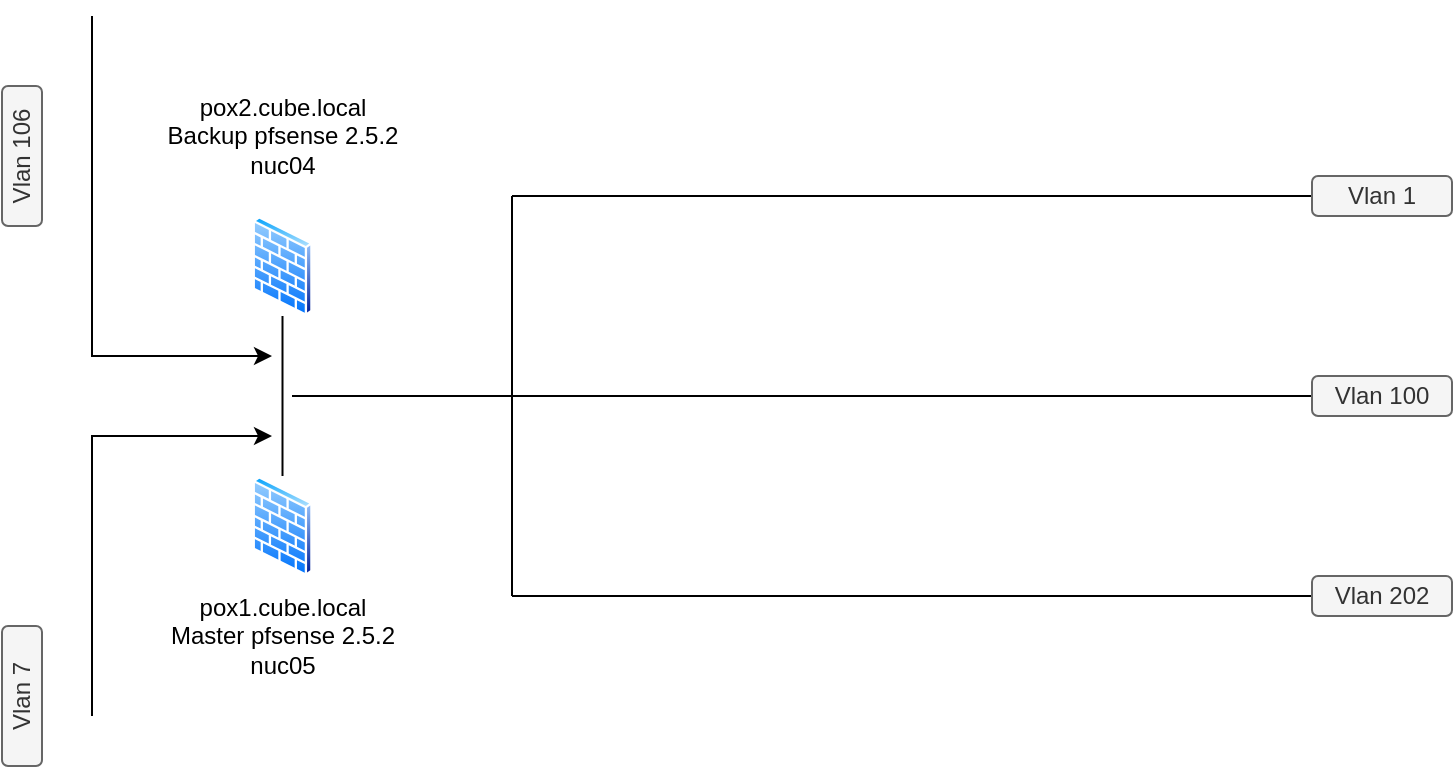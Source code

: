<mxfile version="26.0.10">
  <diagram name="Page-1" id="4XsgplsU4JQsvvkTDyJq">
    <mxGraphModel dx="1050" dy="565" grid="1" gridSize="10" guides="1" tooltips="1" connect="1" arrows="1" fold="1" page="1" pageScale="1" pageWidth="827" pageHeight="1169" math="0" shadow="0">
      <root>
        <mxCell id="0" />
        <mxCell id="1" parent="0" />
        <mxCell id="lr8Hqg_oxct5Z8LOXTPq-1" value="" style="image;aspect=fixed;perimeter=ellipsePerimeter;html=1;align=center;shadow=0;dashed=0;spacingTop=3;image=img/lib/active_directory/firewall.svg;" vertex="1" parent="1">
          <mxGeometry x="160" y="170" width="30.5" height="50" as="geometry" />
        </mxCell>
        <mxCell id="lr8Hqg_oxct5Z8LOXTPq-2" value="" style="image;aspect=fixed;perimeter=ellipsePerimeter;html=1;align=center;shadow=0;dashed=0;spacingTop=3;image=img/lib/active_directory/firewall.svg;" vertex="1" parent="1">
          <mxGeometry x="160" y="300" width="30.5" height="50" as="geometry" />
        </mxCell>
        <mxCell id="lr8Hqg_oxct5Z8LOXTPq-7" value="" style="endArrow=none;html=1;rounded=0;exitX=0.5;exitY=0;exitDx=0;exitDy=0;entryX=0.5;entryY=1;entryDx=0;entryDy=0;" edge="1" parent="1" source="lr8Hqg_oxct5Z8LOXTPq-2" target="lr8Hqg_oxct5Z8LOXTPq-1">
          <mxGeometry width="50" height="50" relative="1" as="geometry">
            <mxPoint x="390" y="320" as="sourcePoint" />
            <mxPoint x="440" y="270" as="targetPoint" />
          </mxGeometry>
        </mxCell>
        <mxCell id="lr8Hqg_oxct5Z8LOXTPq-8" value="pox1.cube.local&lt;br&gt;Master pfsense 2.5.2&lt;div&gt;nuc05&lt;/div&gt;" style="text;html=1;align=center;verticalAlign=middle;resizable=0;points=[];autosize=1;strokeColor=none;fillColor=none;" vertex="1" parent="1">
          <mxGeometry x="105.25" y="350" width="140" height="60" as="geometry" />
        </mxCell>
        <mxCell id="lr8Hqg_oxct5Z8LOXTPq-9" value="pox2.cube.local&lt;br&gt;Backup pfsense 2.5.2&lt;div&gt;nuc04&lt;/div&gt;" style="text;html=1;align=center;verticalAlign=middle;resizable=0;points=[];autosize=1;strokeColor=none;fillColor=none;" vertex="1" parent="1">
          <mxGeometry x="105.25" y="100" width="140" height="60" as="geometry" />
        </mxCell>
        <mxCell id="lr8Hqg_oxct5Z8LOXTPq-18" value="Vlan 7" style="rounded=1;whiteSpace=wrap;html=1;fillColor=#f5f5f5;strokeColor=#666666;fontColor=#333333;rotation=-90;" vertex="1" parent="1">
          <mxGeometry x="10" y="400" width="70" height="20" as="geometry" />
        </mxCell>
        <mxCell id="lr8Hqg_oxct5Z8LOXTPq-21" value="" style="endArrow=classic;html=1;rounded=0;" edge="1" parent="1">
          <mxGeometry width="50" height="50" relative="1" as="geometry">
            <mxPoint x="80" y="420" as="sourcePoint" />
            <mxPoint x="170" y="280" as="targetPoint" />
            <Array as="points">
              <mxPoint x="80" y="280" />
            </Array>
          </mxGeometry>
        </mxCell>
        <mxCell id="lr8Hqg_oxct5Z8LOXTPq-22" value="" style="endArrow=none;html=1;rounded=0;" edge="1" parent="1">
          <mxGeometry width="50" height="50" relative="1" as="geometry">
            <mxPoint x="180" y="260" as="sourcePoint" />
            <mxPoint x="290" y="260" as="targetPoint" />
          </mxGeometry>
        </mxCell>
        <mxCell id="lr8Hqg_oxct5Z8LOXTPq-24" value="Vlan 106" style="rounded=1;whiteSpace=wrap;html=1;fillColor=#f5f5f5;strokeColor=#666666;fontColor=#333333;rotation=-90;" vertex="1" parent="1">
          <mxGeometry x="10" y="130" width="70" height="20" as="geometry" />
        </mxCell>
        <mxCell id="lr8Hqg_oxct5Z8LOXTPq-25" value="" style="endArrow=classic;html=1;rounded=0;" edge="1" parent="1">
          <mxGeometry width="50" height="50" relative="1" as="geometry">
            <mxPoint x="80" y="70" as="sourcePoint" />
            <mxPoint x="170" y="240" as="targetPoint" />
            <Array as="points">
              <mxPoint x="80" y="240" />
            </Array>
          </mxGeometry>
        </mxCell>
        <mxCell id="lr8Hqg_oxct5Z8LOXTPq-26" value="" style="endArrow=none;html=1;rounded=0;" edge="1" parent="1">
          <mxGeometry width="50" height="50" relative="1" as="geometry">
            <mxPoint x="290" y="360" as="sourcePoint" />
            <mxPoint x="290" y="160" as="targetPoint" />
          </mxGeometry>
        </mxCell>
        <mxCell id="lr8Hqg_oxct5Z8LOXTPq-28" value="" style="endArrow=none;html=1;rounded=0;entryX=0;entryY=0.5;entryDx=0;entryDy=0;" edge="1" parent="1" target="lr8Hqg_oxct5Z8LOXTPq-31">
          <mxGeometry width="50" height="50" relative="1" as="geometry">
            <mxPoint x="290" y="160" as="sourcePoint" />
            <mxPoint x="720" y="160" as="targetPoint" />
          </mxGeometry>
        </mxCell>
        <mxCell id="lr8Hqg_oxct5Z8LOXTPq-29" value="" style="endArrow=none;html=1;rounded=0;entryX=0;entryY=0.5;entryDx=0;entryDy=0;" edge="1" parent="1" target="lr8Hqg_oxct5Z8LOXTPq-32">
          <mxGeometry width="50" height="50" relative="1" as="geometry">
            <mxPoint x="290" y="260" as="sourcePoint" />
            <mxPoint x="700" y="260" as="targetPoint" />
          </mxGeometry>
        </mxCell>
        <mxCell id="lr8Hqg_oxct5Z8LOXTPq-30" value="" style="endArrow=none;html=1;rounded=0;entryX=0;entryY=0.5;entryDx=0;entryDy=0;" edge="1" parent="1" target="lr8Hqg_oxct5Z8LOXTPq-33">
          <mxGeometry width="50" height="50" relative="1" as="geometry">
            <mxPoint x="290" y="360" as="sourcePoint" />
            <mxPoint x="680" y="360" as="targetPoint" />
          </mxGeometry>
        </mxCell>
        <mxCell id="lr8Hqg_oxct5Z8LOXTPq-31" value="Vlan 1" style="rounded=1;whiteSpace=wrap;html=1;fillColor=#f5f5f5;strokeColor=#666666;fontColor=#333333;rotation=0;" vertex="1" parent="1">
          <mxGeometry x="690" y="150" width="70" height="20" as="geometry" />
        </mxCell>
        <mxCell id="lr8Hqg_oxct5Z8LOXTPq-32" value="Vlan 100" style="rounded=1;whiteSpace=wrap;html=1;fillColor=#f5f5f5;strokeColor=#666666;fontColor=#333333;rotation=0;" vertex="1" parent="1">
          <mxGeometry x="690" y="250" width="70" height="20" as="geometry" />
        </mxCell>
        <mxCell id="lr8Hqg_oxct5Z8LOXTPq-33" value="Vlan 202" style="rounded=1;whiteSpace=wrap;html=1;fillColor=#f5f5f5;strokeColor=#666666;fontColor=#333333;rotation=0;" vertex="1" parent="1">
          <mxGeometry x="690" y="350" width="70" height="20" as="geometry" />
        </mxCell>
      </root>
    </mxGraphModel>
  </diagram>
</mxfile>
